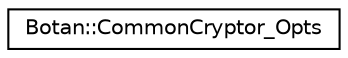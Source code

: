 digraph "Graphical Class Hierarchy"
{
  edge [fontname="Helvetica",fontsize="10",labelfontname="Helvetica",labelfontsize="10"];
  node [fontname="Helvetica",fontsize="10",shape=record];
  rankdir="LR";
  Node0 [label="Botan::CommonCryptor_Opts",height=0.2,width=0.4,color="black", fillcolor="white", style="filled",URL="$struct_botan_1_1_common_cryptor___opts.html"];
}
